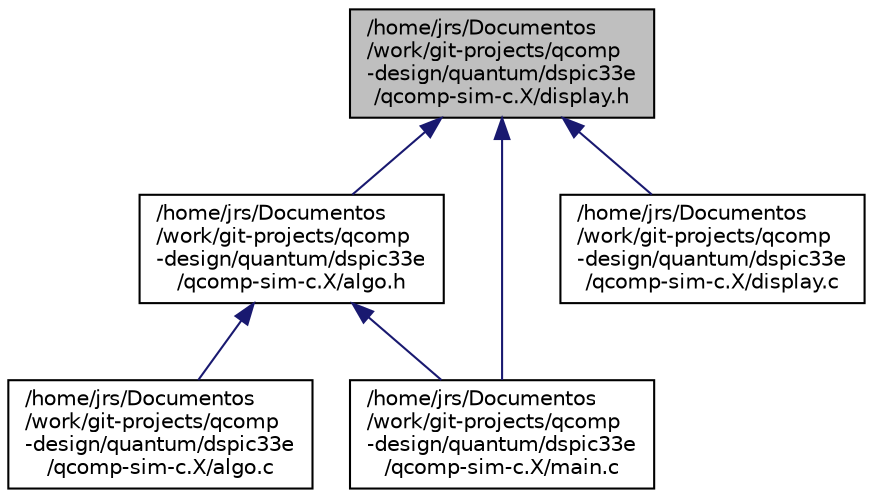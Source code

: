 digraph "/home/jrs/Documentos/work/git-projects/qcomp-design/quantum/dspic33e/qcomp-sim-c.X/display.h"
{
  edge [fontname="Helvetica",fontsize="10",labelfontname="Helvetica",labelfontsize="10"];
  node [fontname="Helvetica",fontsize="10",shape=record];
  Node1 [label="/home/jrs/Documentos\l/work/git-projects/qcomp\l-design/quantum/dspic33e\l/qcomp-sim-c.X/display.h",height=0.2,width=0.4,color="black", fillcolor="grey75", style="filled" fontcolor="black"];
  Node1 -> Node2 [dir="back",color="midnightblue",fontsize="10",style="solid",fontname="Helvetica"];
  Node2 [label="/home/jrs/Documentos\l/work/git-projects/qcomp\l-design/quantum/dspic33e\l/qcomp-sim-c.X/algo.h",height=0.2,width=0.4,color="black", fillcolor="white", style="filled",URL="$algo_8h.html",tooltip="header file for algorithms "];
  Node2 -> Node3 [dir="back",color="midnightblue",fontsize="10",style="solid",fontname="Helvetica"];
  Node3 [label="/home/jrs/Documentos\l/work/git-projects/qcomp\l-design/quantum/dspic33e\l/qcomp-sim-c.X/algo.c",height=0.2,width=0.4,color="black", fillcolor="white", style="filled",URL="$algo_8c.html",tooltip="Contains quantum algorithms to be run. "];
  Node2 -> Node4 [dir="back",color="midnightblue",fontsize="10",style="solid",fontname="Helvetica"];
  Node4 [label="/home/jrs/Documentos\l/work/git-projects/qcomp\l-design/quantum/dspic33e\l/qcomp-sim-c.X/main.c",height=0.2,width=0.4,color="black", fillcolor="white", style="filled",URL="$main_8c.html",tooltip="The main function. "];
  Node1 -> Node5 [dir="back",color="midnightblue",fontsize="10",style="solid",fontname="Helvetica"];
  Node5 [label="/home/jrs/Documentos\l/work/git-projects/qcomp\l-design/quantum/dspic33e\l/qcomp-sim-c.X/display.c",height=0.2,width=0.4,color="black", fillcolor="white", style="filled",URL="$display_8c.html",tooltip="for all the state display functions "];
  Node1 -> Node4 [dir="back",color="midnightblue",fontsize="10",style="solid",fontname="Helvetica"];
}
